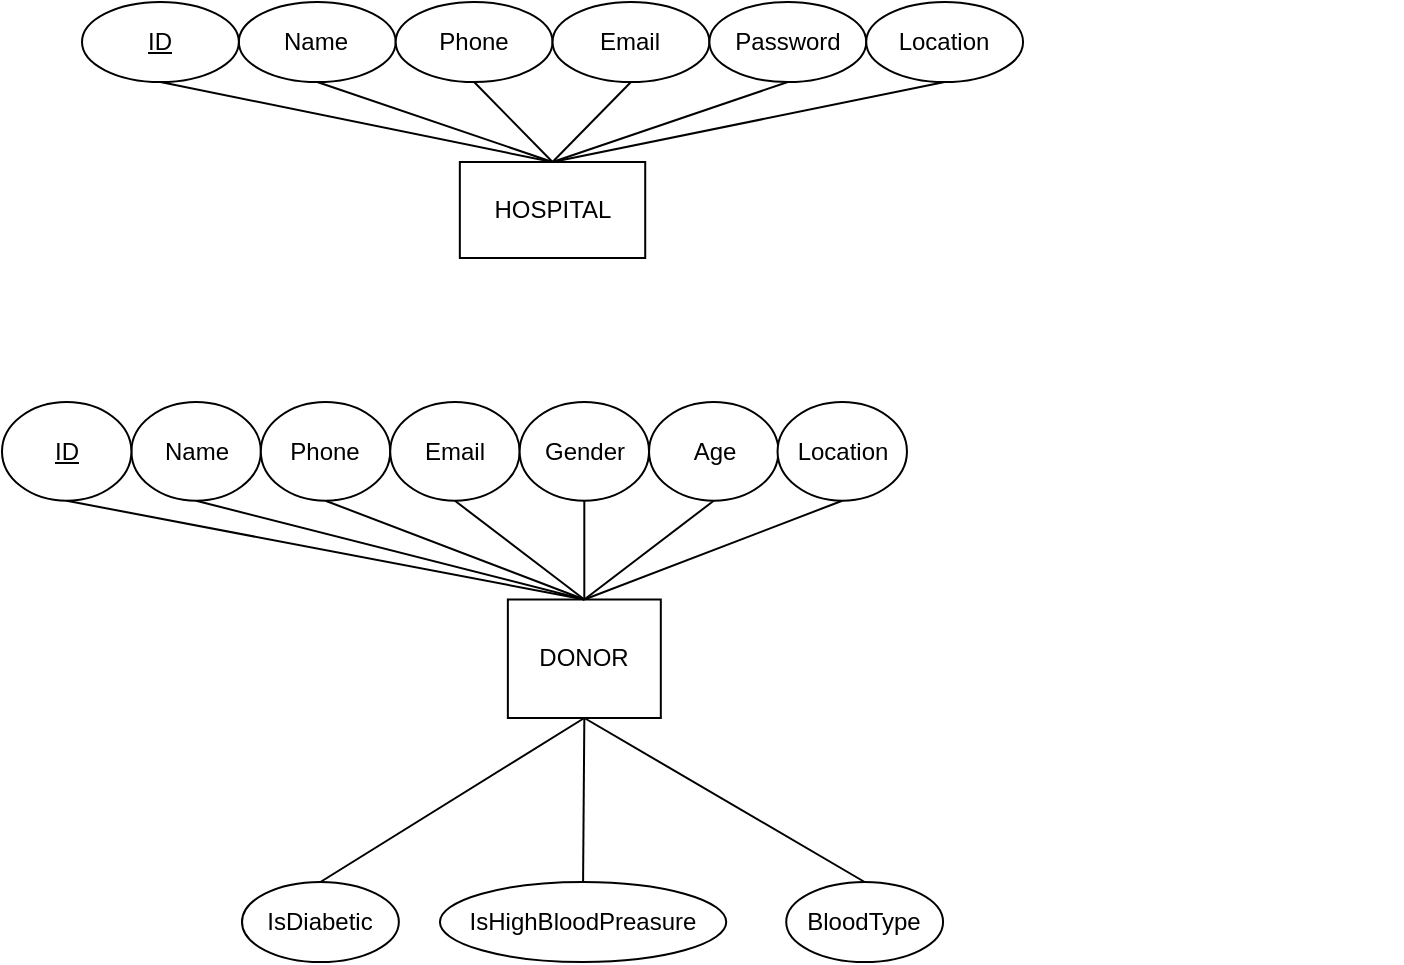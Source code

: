 <mxfile version="14.1.8" type="device"><diagram id="mkngw3wLJZS163rK3E6p" name="Page-1"><mxGraphModel dx="-433" dy="714" grid="0" gridSize="10" guides="1" tooltips="1" connect="1" arrows="1" fold="1" page="1" pageScale="1" pageWidth="827" pageHeight="1169" math="0" shadow="0"><root><mxCell id="0"/><mxCell id="1" parent="0"/><mxCell id="EfNMmBnJb_y7bGsfI7Lv-14" value="" style="group" parent="1" vertex="1" connectable="0"><mxGeometry x="1790.0" y="70" width="470.539" height="128" as="geometry"/></mxCell><mxCell id="EfNMmBnJb_y7bGsfI7Lv-1" value="HOSPITAL" style="whiteSpace=wrap;html=1;align=center;" parent="EfNMmBnJb_y7bGsfI7Lv-14" vertex="1"><mxGeometry x="188.922" y="80" width="92.688" height="48" as="geometry"/></mxCell><mxCell id="EfNMmBnJb_y7bGsfI7Lv-2" value="" style="endArrow=none;html=1;entryX=0.5;entryY=1;entryDx=0;entryDy=0;exitX=0.5;exitY=0;exitDx=0;exitDy=0;" parent="EfNMmBnJb_y7bGsfI7Lv-14" source="EfNMmBnJb_y7bGsfI7Lv-1" target="EfNMmBnJb_y7bGsfI7Lv-8" edge="1"><mxGeometry width="50" height="50" relative="1" as="geometry"><mxPoint x="-1409.04" y="-60" as="sourcePoint"/><mxPoint x="-1351.006" y="120" as="targetPoint"/></mxGeometry></mxCell><mxCell id="EfNMmBnJb_y7bGsfI7Lv-3" value="" style="endArrow=none;html=1;entryX=0.5;entryY=1;entryDx=0;entryDy=0;exitX=0.5;exitY=0;exitDx=0;exitDy=0;" parent="EfNMmBnJb_y7bGsfI7Lv-14" source="EfNMmBnJb_y7bGsfI7Lv-1" target="EfNMmBnJb_y7bGsfI7Lv-7" edge="1"><mxGeometry width="50" height="50" relative="1" as="geometry"><mxPoint x="-1409.04" y="-60" as="sourcePoint"/><mxPoint x="-1343.164" y="130" as="targetPoint"/></mxGeometry></mxCell><mxCell id="EfNMmBnJb_y7bGsfI7Lv-4" value="" style="endArrow=none;html=1;entryX=0.5;entryY=1;entryDx=0;entryDy=0;exitX=0.5;exitY=0;exitDx=0;exitDy=0;" parent="EfNMmBnJb_y7bGsfI7Lv-14" source="EfNMmBnJb_y7bGsfI7Lv-1" target="EfNMmBnJb_y7bGsfI7Lv-6" edge="1"><mxGeometry width="50" height="50" relative="1" as="geometry"><mxPoint x="-1409.04" y="-60" as="sourcePoint"/><mxPoint x="-1335.321" y="140" as="targetPoint"/></mxGeometry></mxCell><mxCell id="EfNMmBnJb_y7bGsfI7Lv-5" value="" style="endArrow=none;html=1;entryX=0.5;entryY=1;entryDx=0;entryDy=0;exitX=0.5;exitY=0;exitDx=0;exitDy=0;" parent="EfNMmBnJb_y7bGsfI7Lv-14" source="EfNMmBnJb_y7bGsfI7Lv-1" target="EfNMmBnJb_y7bGsfI7Lv-9" edge="1"><mxGeometry width="50" height="50" relative="1" as="geometry"><mxPoint x="-1405.903" y="80" as="sourcePoint"/><mxPoint x="-1503.15" as="targetPoint"/></mxGeometry></mxCell><mxCell id="EfNMmBnJb_y7bGsfI7Lv-6" value="Name" style="ellipse;whiteSpace=wrap;html=1;align=center;" parent="EfNMmBnJb_y7bGsfI7Lv-14" vertex="1"><mxGeometry x="78.425" width="78.425" height="40" as="geometry"/></mxCell><mxCell id="EfNMmBnJb_y7bGsfI7Lv-7" value="Phone" style="ellipse;whiteSpace=wrap;html=1;align=center;" parent="EfNMmBnJb_y7bGsfI7Lv-14" vertex="1"><mxGeometry x="156.85" width="78.425" height="40" as="geometry"/></mxCell><mxCell id="EfNMmBnJb_y7bGsfI7Lv-8" value="Email" style="ellipse;whiteSpace=wrap;html=1;align=center;" parent="EfNMmBnJb_y7bGsfI7Lv-14" vertex="1"><mxGeometry x="235.274" width="78.425" height="40" as="geometry"/></mxCell><mxCell id="EfNMmBnJb_y7bGsfI7Lv-9" value="ID" style="ellipse;whiteSpace=wrap;html=1;align=center;fontStyle=4;" parent="EfNMmBnJb_y7bGsfI7Lv-14" vertex="1"><mxGeometry width="78.425" height="40" as="geometry"/></mxCell><mxCell id="EfNMmBnJb_y7bGsfI7Lv-10" value="Password" style="ellipse;whiteSpace=wrap;html=1;align=center;" parent="EfNMmBnJb_y7bGsfI7Lv-14" vertex="1"><mxGeometry x="313.694" width="78.425" height="40" as="geometry"/></mxCell><mxCell id="EfNMmBnJb_y7bGsfI7Lv-11" value="Location" style="ellipse;whiteSpace=wrap;html=1;align=center;" parent="EfNMmBnJb_y7bGsfI7Lv-14" vertex="1"><mxGeometry x="392.114" width="78.425" height="40" as="geometry"/></mxCell><mxCell id="EfNMmBnJb_y7bGsfI7Lv-12" value="" style="endArrow=none;html=1;entryX=0.5;entryY=1;entryDx=0;entryDy=0;exitX=0.5;exitY=0;exitDx=0;exitDy=0;" parent="EfNMmBnJb_y7bGsfI7Lv-14" source="EfNMmBnJb_y7bGsfI7Lv-1" target="EfNMmBnJb_y7bGsfI7Lv-10" edge="1"><mxGeometry width="50" height="50" relative="1" as="geometry"><mxPoint x="231.656" y="90" as="sourcePoint"/><mxPoint x="284.487" y="50" as="targetPoint"/></mxGeometry></mxCell><mxCell id="EfNMmBnJb_y7bGsfI7Lv-13" value="" style="endArrow=none;html=1;entryX=0.5;entryY=1;entryDx=0;entryDy=0;exitX=0.5;exitY=0;exitDx=0;exitDy=0;" parent="EfNMmBnJb_y7bGsfI7Lv-14" source="EfNMmBnJb_y7bGsfI7Lv-1" target="EfNMmBnJb_y7bGsfI7Lv-11" edge="1"><mxGeometry width="50" height="50" relative="1" as="geometry"><mxPoint x="231.656" y="90" as="sourcePoint"/><mxPoint x="362.907" y="50" as="targetPoint"/></mxGeometry></mxCell><mxCell id="EfNMmBnJb_y7bGsfI7Lv-37" value="" style="group" parent="1" vertex="1" connectable="0"><mxGeometry x="1750" y="270" width="700" height="158" as="geometry"/></mxCell><mxCell id="EfNMmBnJb_y7bGsfI7Lv-16" value="DONOR" style="whiteSpace=wrap;html=1;align=center;" parent="EfNMmBnJb_y7bGsfI7Lv-37" vertex="1"><mxGeometry x="252.93" y="98.75" width="76.473" height="59.25" as="geometry"/></mxCell><mxCell id="EfNMmBnJb_y7bGsfI7Lv-17" value="" style="endArrow=none;html=1;entryX=0.5;entryY=1;entryDx=0;entryDy=0;exitX=0.5;exitY=0;exitDx=0;exitDy=0;" parent="EfNMmBnJb_y7bGsfI7Lv-37" source="EfNMmBnJb_y7bGsfI7Lv-16" target="EfNMmBnJb_y7bGsfI7Lv-23" edge="1"><mxGeometry width="41.253" height="61.719" as="geometry"><mxPoint x="-1162.534" y="-74.062" as="sourcePoint"/><mxPoint x="-1114.653" y="148.125" as="targetPoint"/></mxGeometry></mxCell><mxCell id="EfNMmBnJb_y7bGsfI7Lv-18" value="" style="endArrow=none;html=1;entryX=0.5;entryY=1;entryDx=0;entryDy=0;exitX=0.5;exitY=0;exitDx=0;exitDy=0;" parent="EfNMmBnJb_y7bGsfI7Lv-37" source="EfNMmBnJb_y7bGsfI7Lv-16" target="EfNMmBnJb_y7bGsfI7Lv-22" edge="1"><mxGeometry width="41.253" height="61.719" as="geometry"><mxPoint x="-1162.534" y="-74.062" as="sourcePoint"/><mxPoint x="-1108.183" y="160.469" as="targetPoint"/></mxGeometry></mxCell><mxCell id="EfNMmBnJb_y7bGsfI7Lv-19" value="" style="endArrow=none;html=1;entryX=0.5;entryY=1;entryDx=0;entryDy=0;exitX=0.5;exitY=0;exitDx=0;exitDy=0;" parent="EfNMmBnJb_y7bGsfI7Lv-37" source="EfNMmBnJb_y7bGsfI7Lv-16" target="EfNMmBnJb_y7bGsfI7Lv-21" edge="1"><mxGeometry width="41.253" height="61.719" as="geometry"><mxPoint x="-1162.534" y="-74.062" as="sourcePoint"/><mxPoint x="-1101.712" y="172.812" as="targetPoint"/></mxGeometry></mxCell><mxCell id="EfNMmBnJb_y7bGsfI7Lv-20" value="" style="endArrow=none;html=1;entryX=0.5;entryY=1;entryDx=0;entryDy=0;exitX=0.5;exitY=0;exitDx=0;exitDy=0;" parent="EfNMmBnJb_y7bGsfI7Lv-37" source="EfNMmBnJb_y7bGsfI7Lv-16" target="EfNMmBnJb_y7bGsfI7Lv-24" edge="1"><mxGeometry width="41.253" height="61.719" as="geometry"><mxPoint x="-1159.946" y="98.75" as="sourcePoint"/><mxPoint x="-1240.18" as="targetPoint"/></mxGeometry></mxCell><mxCell id="EfNMmBnJb_y7bGsfI7Lv-21" value="Name" style="ellipse;whiteSpace=wrap;html=1;align=center;" parent="EfNMmBnJb_y7bGsfI7Lv-37" vertex="1"><mxGeometry x="64.705" width="64.705" height="49.375" as="geometry"/></mxCell><mxCell id="EfNMmBnJb_y7bGsfI7Lv-22" value="Phone" style="ellipse;whiteSpace=wrap;html=1;align=center;" parent="EfNMmBnJb_y7bGsfI7Lv-37" vertex="1"><mxGeometry x="129.409" width="64.705" height="49.375" as="geometry"/></mxCell><mxCell id="EfNMmBnJb_y7bGsfI7Lv-23" value="Email" style="ellipse;whiteSpace=wrap;html=1;align=center;" parent="EfNMmBnJb_y7bGsfI7Lv-37" vertex="1"><mxGeometry x="194.114" width="64.705" height="49.375" as="geometry"/></mxCell><mxCell id="EfNMmBnJb_y7bGsfI7Lv-24" value="ID" style="ellipse;whiteSpace=wrap;html=1;align=center;fontStyle=4;" parent="EfNMmBnJb_y7bGsfI7Lv-37" vertex="1"><mxGeometry width="64.705" height="49.375" as="geometry"/></mxCell><mxCell id="EfNMmBnJb_y7bGsfI7Lv-25" value="Gender" style="ellipse;whiteSpace=wrap;html=1;align=center;" parent="EfNMmBnJb_y7bGsfI7Lv-37" vertex="1"><mxGeometry x="258.815" width="64.705" height="49.375" as="geometry"/></mxCell><mxCell id="EfNMmBnJb_y7bGsfI7Lv-26" value="Age" style="ellipse;whiteSpace=wrap;html=1;align=center;" parent="EfNMmBnJb_y7bGsfI7Lv-37" vertex="1"><mxGeometry x="323.516" width="64.705" height="49.375" as="geometry"/></mxCell><mxCell id="EfNMmBnJb_y7bGsfI7Lv-27" value="" style="endArrow=none;html=1;entryX=0.5;entryY=1;entryDx=0;entryDy=0;exitX=0.5;exitY=0;exitDx=0;exitDy=0;" parent="EfNMmBnJb_y7bGsfI7Lv-37" source="EfNMmBnJb_y7bGsfI7Lv-16" target="EfNMmBnJb_y7bGsfI7Lv-25" edge="1"><mxGeometry width="41.253" height="61.719" as="geometry"><mxPoint x="191.129" y="111.094" as="sourcePoint"/><mxPoint x="234.717" y="61.719" as="targetPoint"/></mxGeometry></mxCell><mxCell id="EfNMmBnJb_y7bGsfI7Lv-28" value="" style="endArrow=none;html=1;entryX=0.5;entryY=1;entryDx=0;entryDy=0;exitX=0.5;exitY=0;exitDx=0;exitDy=0;" parent="EfNMmBnJb_y7bGsfI7Lv-37" source="EfNMmBnJb_y7bGsfI7Lv-16" target="EfNMmBnJb_y7bGsfI7Lv-26" edge="1"><mxGeometry width="41.253" height="61.719" as="geometry"><mxPoint x="191.129" y="111.094" as="sourcePoint"/><mxPoint x="299.418" y="61.719" as="targetPoint"/></mxGeometry></mxCell><mxCell id="EfNMmBnJb_y7bGsfI7Lv-29" value="Location&lt;span style=&quot;color: rgba(0 , 0 , 0 , 0) ; font-family: monospace ; font-size: 0px&quot;&gt;%3CmxGraphModel%3E%3Croot%3E%3CmxCell%20id%3D%220%22%2F%3E%3CmxCell%20id%3D%221%22%20parent%3D%220%22%2F%3E%3CmxCell%20id%3D%222%22%20value%3D%22Age%22%20style%3D%22ellipse%3BwhiteSpace%3Dwrap%3Bhtml%3D1%3Balign%3Dcenter%3B%22%20vertex%3D%221%22%20parent%3D%221%22%3E%3CmxGeometry%20x%3D%222142.114%22%20y%3D%22260%22%20width%3D%2278.425%22%20height%3D%2240%22%20as%3D%22geometry%22%2F%3E%3C%2FmxCell%3E%3C%2Froot%3E%3C%2FmxGraphModel%3E&lt;/span&gt;" style="ellipse;whiteSpace=wrap;html=1;align=center;" parent="EfNMmBnJb_y7bGsfI7Lv-37" vertex="1"><mxGeometry x="387.779" width="64.705" height="49.375" as="geometry"/></mxCell><mxCell id="EfNMmBnJb_y7bGsfI7Lv-33" value="" style="endArrow=none;html=1;entryX=0.5;entryY=1;entryDx=0;entryDy=0;exitX=0.5;exitY=0;exitDx=0;exitDy=0;" parent="EfNMmBnJb_y7bGsfI7Lv-37" source="EfNMmBnJb_y7bGsfI7Lv-16" target="EfNMmBnJb_y7bGsfI7Lv-29" edge="1"><mxGeometry x="8.251" y="12.344" width="41.253" height="61.719" as="geometry"><mxPoint x="191.129" y="111.094" as="sourcePoint"/><mxPoint x="364.119" y="61.719" as="targetPoint"/></mxGeometry></mxCell><mxCell id="EfNMmBnJb_y7bGsfI7Lv-32" value="BloodType" style="ellipse;whiteSpace=wrap;html=1;align=center;" parent="1" vertex="1"><mxGeometry x="2142.114" y="510" width="78.425" height="40" as="geometry"/></mxCell><mxCell id="EfNMmBnJb_y7bGsfI7Lv-36" value="" style="endArrow=none;html=1;exitX=0.5;exitY=1;exitDx=0;exitDy=0;entryX=0.5;entryY=0;entryDx=0;entryDy=0;" parent="1" source="EfNMmBnJb_y7bGsfI7Lv-16" target="EfNMmBnJb_y7bGsfI7Lv-32" edge="1"><mxGeometry x="1760.0" y="300" width="50" height="50" as="geometry"><mxPoint x="1971.656" y="370" as="sourcePoint"/><mxPoint x="2120" y="510" as="targetPoint"/></mxGeometry></mxCell><mxCell id="EfNMmBnJb_y7bGsfI7Lv-31" value="IsHighBloodPreasure" style="ellipse;whiteSpace=wrap;html=1;align=center;" parent="1" vertex="1"><mxGeometry x="1968.96" y="510" width="143.16" height="40" as="geometry"/></mxCell><mxCell id="EfNMmBnJb_y7bGsfI7Lv-35" value="" style="endArrow=none;html=1;entryX=0.5;entryY=0;entryDx=0;entryDy=0;exitX=0.5;exitY=1;exitDx=0;exitDy=0;" parent="1" source="EfNMmBnJb_y7bGsfI7Lv-16" target="EfNMmBnJb_y7bGsfI7Lv-31" edge="1"><mxGeometry x="1750.0" y="290" width="50" height="50" as="geometry"><mxPoint x="2010" y="390" as="sourcePoint"/><mxPoint x="2249.217" y="320" as="targetPoint"/></mxGeometry></mxCell><mxCell id="EfNMmBnJb_y7bGsfI7Lv-30" value="IsDiabetic" style="ellipse;whiteSpace=wrap;html=1;align=center;" parent="1" vertex="1"><mxGeometry x="1870.004" y="510" width="78.425" height="40" as="geometry"/></mxCell><mxCell id="EfNMmBnJb_y7bGsfI7Lv-34" value="" style="endArrow=none;html=1;entryX=0.5;entryY=0;entryDx=0;entryDy=0;exitX=0.5;exitY=1;exitDx=0;exitDy=0;" parent="1" source="EfNMmBnJb_y7bGsfI7Lv-16" target="EfNMmBnJb_y7bGsfI7Lv-30" edge="1"><mxGeometry x="1740.0" y="280" width="50" height="50" as="geometry"><mxPoint x="1951.656" y="350" as="sourcePoint"/><mxPoint x="2239.217" y="310" as="targetPoint"/></mxGeometry></mxCell></root></mxGraphModel></diagram></mxfile>